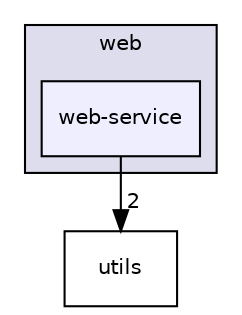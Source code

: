 digraph "src/web/web-service" {
  compound=true
  node [ fontsize="10", fontname="Helvetica"];
  edge [ labelfontsize="10", labelfontname="Helvetica"];
  subgraph clusterdir_0d4dde2834ed44e47b6207c19e4aac26 {
    graph [ bgcolor="#ddddee", pencolor="black", label="web" fontname="Helvetica", fontsize="10", URL="dir_0d4dde2834ed44e47b6207c19e4aac26.html"]
  dir_9c2c15f288e12373e327a76e299cd79d [shape=box, label="web-service", style="filled", fillcolor="#eeeeff", pencolor="black", URL="dir_9c2c15f288e12373e327a76e299cd79d.html"];
  }
  dir_313caf1132e152dd9b58bea13a4052ca [shape=box label="utils" URL="dir_313caf1132e152dd9b58bea13a4052ca.html"];
  dir_9c2c15f288e12373e327a76e299cd79d->dir_313caf1132e152dd9b58bea13a4052ca [headlabel="2", labeldistance=1.5 headhref="dir_000017_000015.html"];
}
